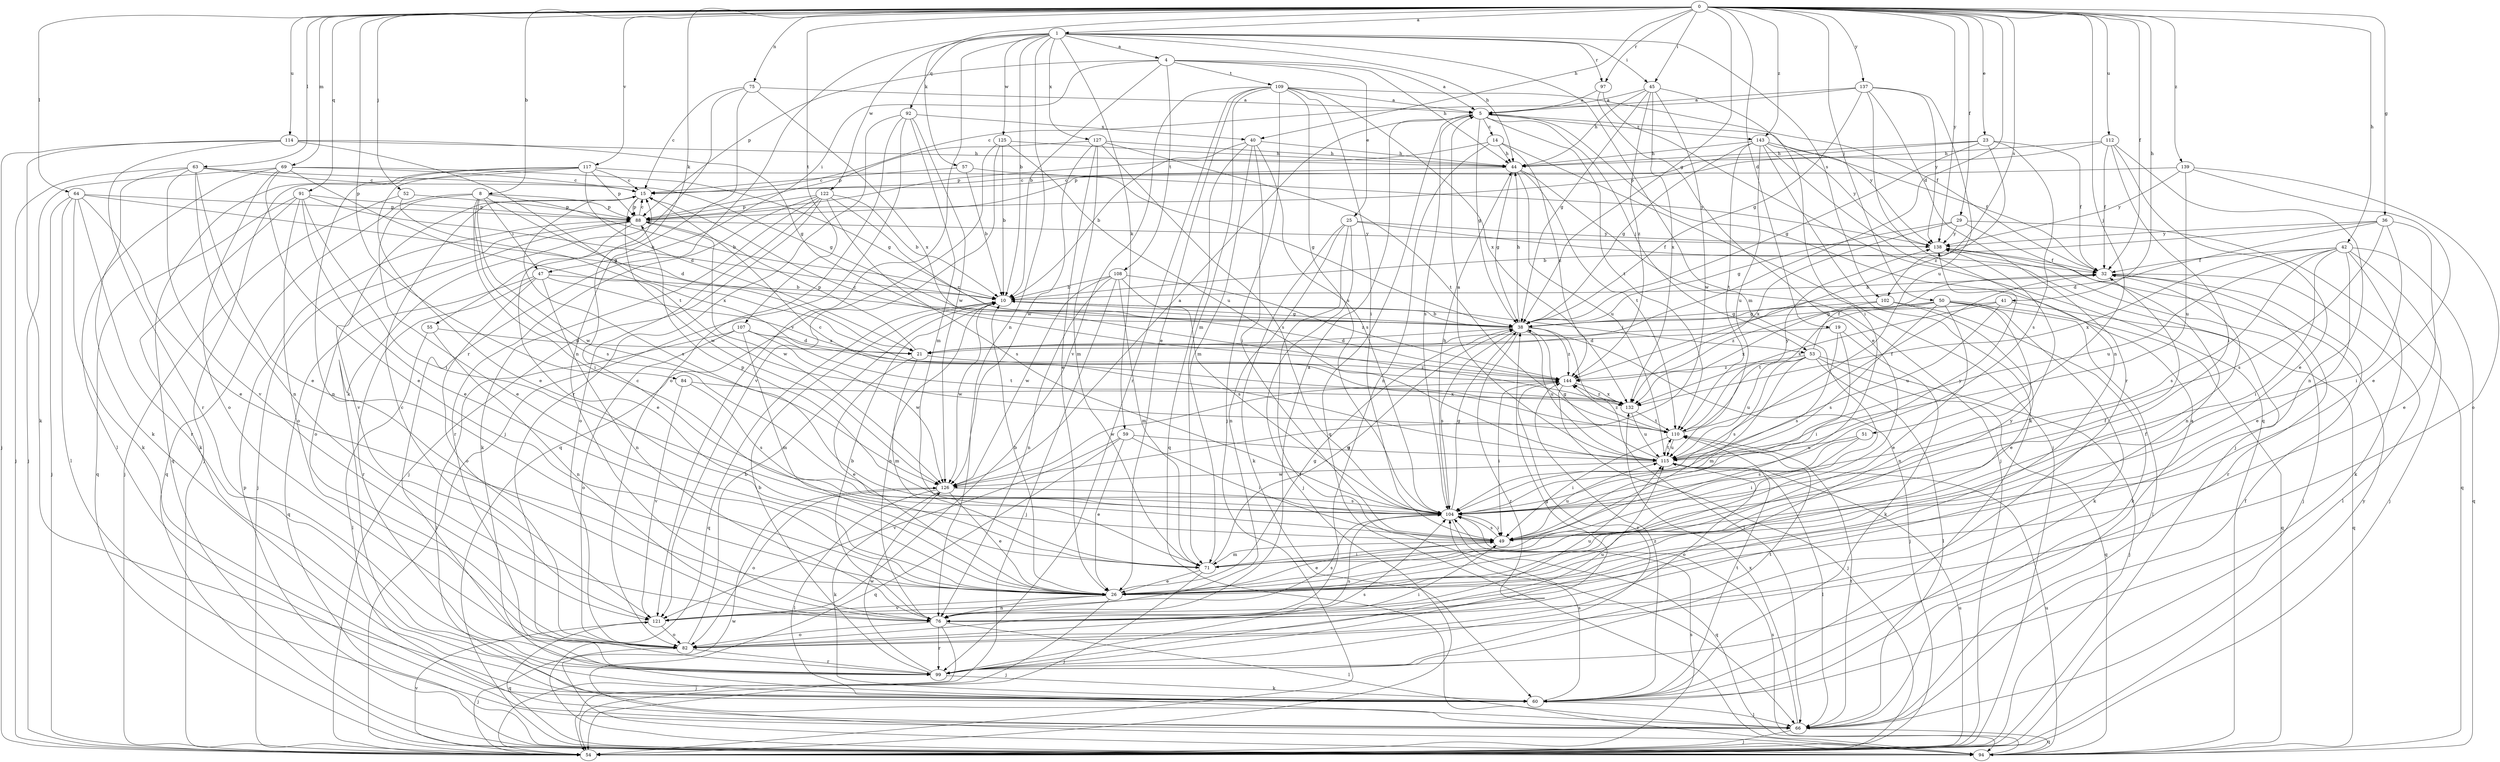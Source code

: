 strict digraph  {
0;
1;
4;
5;
8;
10;
14;
15;
19;
21;
23;
25;
26;
29;
32;
36;
38;
40;
41;
42;
44;
45;
47;
49;
50;
51;
52;
53;
54;
55;
57;
59;
60;
63;
64;
66;
69;
71;
75;
76;
82;
84;
88;
91;
92;
94;
97;
99;
102;
104;
107;
108;
109;
110;
112;
114;
115;
117;
121;
122;
125;
126;
127;
132;
137;
138;
139;
143;
144;
0 -> 1  [label=a];
0 -> 8  [label=b];
0 -> 19  [label=d];
0 -> 21  [label=d];
0 -> 23  [label=e];
0 -> 29  [label=f];
0 -> 32  [label=f];
0 -> 36  [label=g];
0 -> 38  [label=g];
0 -> 40  [label=h];
0 -> 41  [label=h];
0 -> 42  [label=h];
0 -> 45  [label=i];
0 -> 50  [label=j];
0 -> 51  [label=j];
0 -> 52  [label=j];
0 -> 55  [label=k];
0 -> 57  [label=k];
0 -> 63  [label=l];
0 -> 64  [label=l];
0 -> 69  [label=m];
0 -> 75  [label=n];
0 -> 84  [label=p];
0 -> 91  [label=q];
0 -> 97  [label=r];
0 -> 102  [label=s];
0 -> 107  [label=t];
0 -> 112  [label=u];
0 -> 114  [label=u];
0 -> 117  [label=v];
0 -> 137  [label=y];
0 -> 138  [label=y];
0 -> 139  [label=z];
0 -> 143  [label=z];
1 -> 4  [label=a];
1 -> 10  [label=b];
1 -> 44  [label=h];
1 -> 45  [label=i];
1 -> 59  [label=k];
1 -> 71  [label=m];
1 -> 76  [label=n];
1 -> 92  [label=q];
1 -> 97  [label=r];
1 -> 99  [label=r];
1 -> 102  [label=s];
1 -> 121  [label=v];
1 -> 122  [label=w];
1 -> 125  [label=w];
1 -> 127  [label=x];
4 -> 5  [label=a];
4 -> 10  [label=b];
4 -> 25  [label=e];
4 -> 44  [label=h];
4 -> 47  [label=i];
4 -> 88  [label=p];
4 -> 108  [label=t];
4 -> 109  [label=t];
5 -> 14  [label=c];
5 -> 38  [label=g];
5 -> 53  [label=j];
5 -> 94  [label=q];
5 -> 104  [label=s];
5 -> 110  [label=t];
5 -> 138  [label=y];
5 -> 143  [label=z];
8 -> 10  [label=b];
8 -> 21  [label=d];
8 -> 26  [label=e];
8 -> 47  [label=i];
8 -> 49  [label=i];
8 -> 88  [label=p];
8 -> 94  [label=q];
8 -> 104  [label=s];
8 -> 126  [label=w];
10 -> 38  [label=g];
10 -> 53  [label=j];
10 -> 76  [label=n];
10 -> 94  [label=q];
10 -> 126  [label=w];
14 -> 44  [label=h];
14 -> 54  [label=j];
14 -> 76  [label=n];
14 -> 88  [label=p];
14 -> 144  [label=z];
15 -> 88  [label=p];
15 -> 104  [label=s];
15 -> 121  [label=v];
15 -> 126  [label=w];
19 -> 21  [label=d];
19 -> 49  [label=i];
19 -> 60  [label=k];
19 -> 104  [label=s];
21 -> 26  [label=e];
21 -> 71  [label=m];
21 -> 88  [label=p];
21 -> 144  [label=z];
23 -> 32  [label=f];
23 -> 38  [label=g];
23 -> 44  [label=h];
23 -> 88  [label=p];
23 -> 104  [label=s];
23 -> 144  [label=z];
25 -> 32  [label=f];
25 -> 54  [label=j];
25 -> 60  [label=k];
25 -> 66  [label=l];
25 -> 76  [label=n];
25 -> 138  [label=y];
26 -> 10  [label=b];
26 -> 32  [label=f];
26 -> 38  [label=g];
26 -> 54  [label=j];
26 -> 76  [label=n];
26 -> 121  [label=v];
26 -> 138  [label=y];
29 -> 38  [label=g];
29 -> 76  [label=n];
29 -> 94  [label=q];
29 -> 132  [label=x];
29 -> 138  [label=y];
32 -> 10  [label=b];
32 -> 66  [label=l];
32 -> 99  [label=r];
36 -> 10  [label=b];
36 -> 21  [label=d];
36 -> 26  [label=e];
36 -> 49  [label=i];
36 -> 104  [label=s];
36 -> 138  [label=y];
38 -> 10  [label=b];
38 -> 21  [label=d];
38 -> 44  [label=h];
38 -> 54  [label=j];
38 -> 66  [label=l];
38 -> 99  [label=r];
38 -> 104  [label=s];
38 -> 115  [label=u];
38 -> 144  [label=z];
40 -> 10  [label=b];
40 -> 44  [label=h];
40 -> 49  [label=i];
40 -> 71  [label=m];
40 -> 94  [label=q];
40 -> 104  [label=s];
41 -> 38  [label=g];
41 -> 94  [label=q];
41 -> 115  [label=u];
41 -> 132  [label=x];
42 -> 26  [label=e];
42 -> 32  [label=f];
42 -> 49  [label=i];
42 -> 54  [label=j];
42 -> 60  [label=k];
42 -> 94  [label=q];
42 -> 104  [label=s];
42 -> 115  [label=u];
42 -> 132  [label=x];
44 -> 15  [label=c];
44 -> 38  [label=g];
44 -> 54  [label=j];
44 -> 110  [label=t];
44 -> 115  [label=u];
45 -> 5  [label=a];
45 -> 38  [label=g];
45 -> 44  [label=h];
45 -> 49  [label=i];
45 -> 126  [label=w];
45 -> 132  [label=x];
45 -> 144  [label=z];
47 -> 10  [label=b];
47 -> 76  [label=n];
47 -> 82  [label=o];
47 -> 94  [label=q];
47 -> 99  [label=r];
47 -> 132  [label=x];
49 -> 26  [label=e];
49 -> 71  [label=m];
49 -> 104  [label=s];
49 -> 115  [label=u];
50 -> 26  [label=e];
50 -> 38  [label=g];
50 -> 60  [label=k];
50 -> 66  [label=l];
50 -> 76  [label=n];
50 -> 94  [label=q];
50 -> 104  [label=s];
50 -> 110  [label=t];
50 -> 144  [label=z];
51 -> 49  [label=i];
51 -> 104  [label=s];
51 -> 115  [label=u];
52 -> 54  [label=j];
52 -> 88  [label=p];
52 -> 132  [label=x];
53 -> 32  [label=f];
53 -> 54  [label=j];
53 -> 66  [label=l];
53 -> 71  [label=m];
53 -> 94  [label=q];
53 -> 104  [label=s];
53 -> 115  [label=u];
53 -> 144  [label=z];
54 -> 104  [label=s];
54 -> 115  [label=u];
54 -> 121  [label=v];
54 -> 138  [label=y];
55 -> 21  [label=d];
55 -> 66  [label=l];
55 -> 76  [label=n];
57 -> 10  [label=b];
57 -> 15  [label=c];
57 -> 138  [label=y];
59 -> 26  [label=e];
59 -> 49  [label=i];
59 -> 94  [label=q];
59 -> 115  [label=u];
59 -> 121  [label=v];
60 -> 66  [label=l];
60 -> 104  [label=s];
60 -> 110  [label=t];
60 -> 144  [label=z];
63 -> 15  [label=c];
63 -> 26  [label=e];
63 -> 38  [label=g];
63 -> 54  [label=j];
63 -> 60  [label=k];
63 -> 76  [label=n];
63 -> 121  [label=v];
64 -> 26  [label=e];
64 -> 38  [label=g];
64 -> 54  [label=j];
64 -> 60  [label=k];
64 -> 66  [label=l];
64 -> 88  [label=p];
64 -> 99  [label=r];
66 -> 5  [label=a];
66 -> 32  [label=f];
66 -> 54  [label=j];
66 -> 94  [label=q];
66 -> 110  [label=t];
66 -> 132  [label=x];
69 -> 15  [label=c];
69 -> 26  [label=e];
69 -> 38  [label=g];
69 -> 54  [label=j];
69 -> 66  [label=l];
69 -> 82  [label=o];
69 -> 110  [label=t];
71 -> 15  [label=c];
71 -> 26  [label=e];
71 -> 32  [label=f];
71 -> 38  [label=g];
71 -> 49  [label=i];
71 -> 54  [label=j];
75 -> 5  [label=a];
75 -> 15  [label=c];
75 -> 60  [label=k];
75 -> 76  [label=n];
75 -> 132  [label=x];
76 -> 5  [label=a];
76 -> 10  [label=b];
76 -> 54  [label=j];
76 -> 66  [label=l];
76 -> 82  [label=o];
76 -> 99  [label=r];
82 -> 10  [label=b];
82 -> 49  [label=i];
82 -> 54  [label=j];
82 -> 99  [label=r];
82 -> 104  [label=s];
82 -> 115  [label=u];
84 -> 104  [label=s];
84 -> 121  [label=v];
84 -> 132  [label=x];
88 -> 15  [label=c];
88 -> 26  [label=e];
88 -> 54  [label=j];
88 -> 82  [label=o];
88 -> 126  [label=w];
88 -> 138  [label=y];
91 -> 10  [label=b];
91 -> 26  [label=e];
91 -> 49  [label=i];
91 -> 60  [label=k];
91 -> 82  [label=o];
91 -> 88  [label=p];
91 -> 94  [label=q];
92 -> 54  [label=j];
92 -> 71  [label=m];
92 -> 82  [label=o];
92 -> 99  [label=r];
92 -> 126  [label=w];
92 -> 40  [label=x];
94 -> 88  [label=p];
94 -> 104  [label=s];
94 -> 115  [label=u];
94 -> 126  [label=w];
97 -> 5  [label=a];
97 -> 26  [label=e];
97 -> 94  [label=q];
99 -> 10  [label=b];
99 -> 38  [label=g];
99 -> 60  [label=k];
99 -> 104  [label=s];
99 -> 110  [label=t];
99 -> 126  [label=w];
99 -> 144  [label=z];
102 -> 26  [label=e];
102 -> 38  [label=g];
102 -> 60  [label=k];
102 -> 132  [label=x];
104 -> 38  [label=g];
104 -> 44  [label=h];
104 -> 49  [label=i];
104 -> 88  [label=p];
104 -> 94  [label=q];
104 -> 138  [label=y];
107 -> 21  [label=d];
107 -> 66  [label=l];
107 -> 71  [label=m];
107 -> 82  [label=o];
107 -> 110  [label=t];
107 -> 126  [label=w];
108 -> 10  [label=b];
108 -> 54  [label=j];
108 -> 71  [label=m];
108 -> 76  [label=n];
108 -> 104  [label=s];
108 -> 126  [label=w];
108 -> 144  [label=z];
109 -> 5  [label=a];
109 -> 26  [label=e];
109 -> 32  [label=f];
109 -> 49  [label=i];
109 -> 54  [label=j];
109 -> 71  [label=m];
109 -> 99  [label=r];
109 -> 104  [label=s];
109 -> 121  [label=v];
109 -> 132  [label=x];
110 -> 32  [label=f];
110 -> 49  [label=i];
110 -> 115  [label=u];
110 -> 138  [label=y];
110 -> 144  [label=z];
112 -> 26  [label=e];
112 -> 32  [label=f];
112 -> 44  [label=h];
112 -> 49  [label=i];
112 -> 76  [label=n];
112 -> 88  [label=p];
114 -> 38  [label=g];
114 -> 44  [label=h];
114 -> 54  [label=j];
114 -> 60  [label=k];
114 -> 99  [label=r];
114 -> 144  [label=z];
115 -> 5  [label=a];
115 -> 15  [label=c];
115 -> 38  [label=g];
115 -> 66  [label=l];
115 -> 82  [label=o];
115 -> 110  [label=t];
115 -> 126  [label=w];
117 -> 15  [label=c];
117 -> 21  [label=d];
117 -> 26  [label=e];
117 -> 38  [label=g];
117 -> 54  [label=j];
117 -> 76  [label=n];
117 -> 88  [label=p];
117 -> 94  [label=q];
121 -> 15  [label=c];
121 -> 82  [label=o];
121 -> 94  [label=q];
121 -> 104  [label=s];
121 -> 115  [label=u];
122 -> 10  [label=b];
122 -> 54  [label=j];
122 -> 60  [label=k];
122 -> 82  [label=o];
122 -> 88  [label=p];
122 -> 99  [label=r];
122 -> 104  [label=s];
122 -> 144  [label=z];
125 -> 10  [label=b];
125 -> 44  [label=h];
125 -> 94  [label=q];
125 -> 115  [label=u];
125 -> 121  [label=v];
126 -> 5  [label=a];
126 -> 26  [label=e];
126 -> 60  [label=k];
126 -> 66  [label=l];
126 -> 82  [label=o];
126 -> 104  [label=s];
127 -> 26  [label=e];
127 -> 44  [label=h];
127 -> 71  [label=m];
127 -> 88  [label=p];
127 -> 104  [label=s];
127 -> 110  [label=t];
127 -> 126  [label=w];
132 -> 110  [label=t];
132 -> 115  [label=u];
132 -> 144  [label=z];
137 -> 5  [label=a];
137 -> 15  [label=c];
137 -> 38  [label=g];
137 -> 76  [label=n];
137 -> 99  [label=r];
137 -> 115  [label=u];
137 -> 138  [label=y];
138 -> 32  [label=f];
138 -> 54  [label=j];
139 -> 15  [label=c];
139 -> 26  [label=e];
139 -> 82  [label=o];
139 -> 115  [label=u];
139 -> 138  [label=y];
143 -> 32  [label=f];
143 -> 38  [label=g];
143 -> 44  [label=h];
143 -> 54  [label=j];
143 -> 60  [label=k];
143 -> 110  [label=t];
143 -> 115  [label=u];
143 -> 138  [label=y];
144 -> 15  [label=c];
144 -> 49  [label=i];
144 -> 54  [label=j];
144 -> 126  [label=w];
144 -> 132  [label=x];
}
